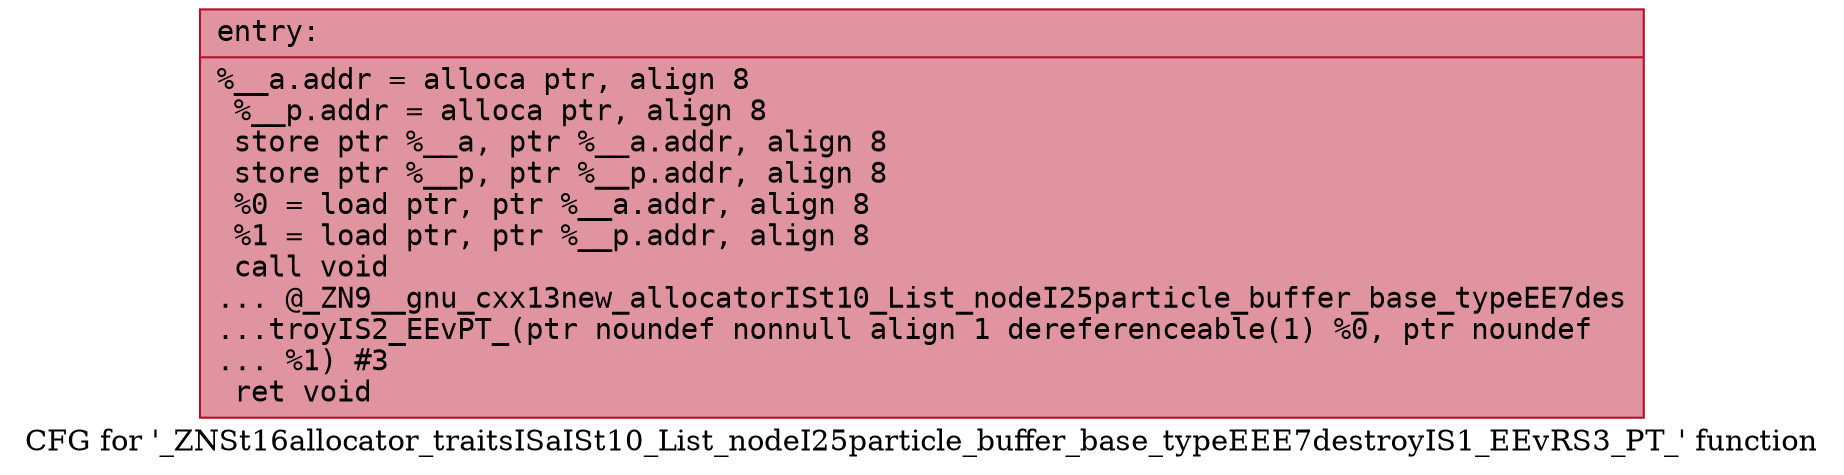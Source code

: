 digraph "CFG for '_ZNSt16allocator_traitsISaISt10_List_nodeI25particle_buffer_base_typeEEE7destroyIS1_EEvRS3_PT_' function" {
	label="CFG for '_ZNSt16allocator_traitsISaISt10_List_nodeI25particle_buffer_base_typeEEE7destroyIS1_EEvRS3_PT_' function";

	Node0x558b694dfb40 [shape=record,color="#b70d28ff", style=filled, fillcolor="#b70d2870" fontname="Courier",label="{entry:\l|  %__a.addr = alloca ptr, align 8\l  %__p.addr = alloca ptr, align 8\l  store ptr %__a, ptr %__a.addr, align 8\l  store ptr %__p, ptr %__p.addr, align 8\l  %0 = load ptr, ptr %__a.addr, align 8\l  %1 = load ptr, ptr %__p.addr, align 8\l  call void\l... @_ZN9__gnu_cxx13new_allocatorISt10_List_nodeI25particle_buffer_base_typeEE7des\l...troyIS2_EEvPT_(ptr noundef nonnull align 1 dereferenceable(1) %0, ptr noundef\l... %1) #3\l  ret void\l}"];
}
